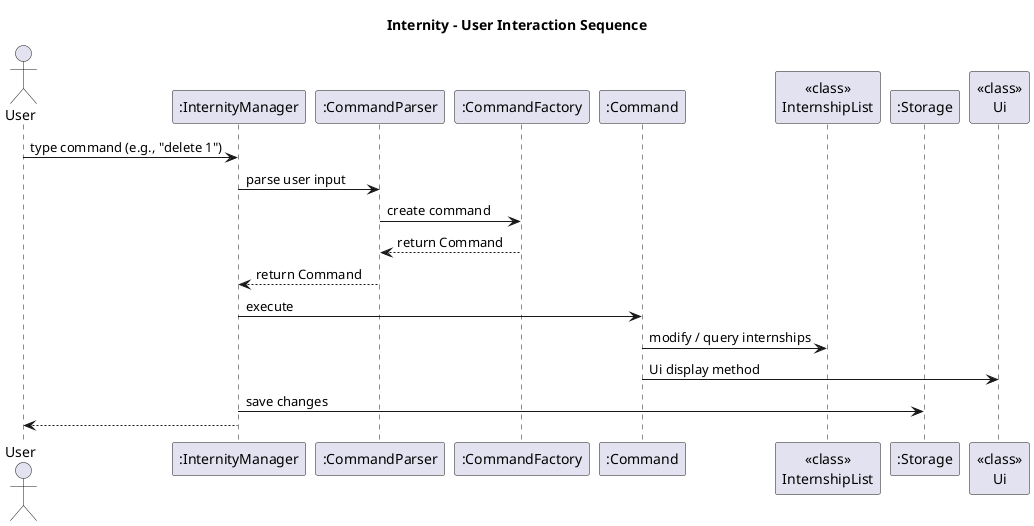 @startuml
title Internity - User Interaction Sequence
actor User
participant ":InternityManager" as Manager
participant ":CommandParser" as Parser
participant ":CommandFactory" as Factory
participant ":Command" as Command
participant "<<class>>\nInternshipList" as Model
participant ":Storage" as Storage
participant "<<class>>\nUi" as Ui


User -> Manager : type command (e.g., "delete 1")
Manager -> Parser : parse user input
Parser -> Factory : create command
Factory --> Parser : return Command
Parser --> Manager : return Command

Manager -> Command : execute
Command -> Model : modify / query internships
Command -> Ui : Ui display method
Manager -> Storage : save changes
Manager --> User :
@end
